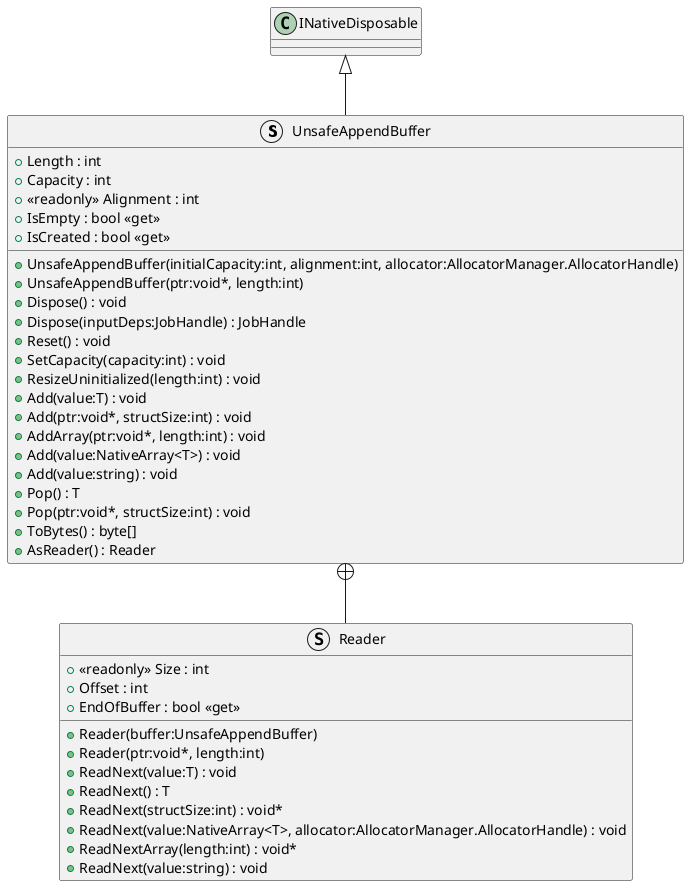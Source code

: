 @startuml
struct UnsafeAppendBuffer {
    + Length : int
    + Capacity : int
    + <<readonly>> Alignment : int
    + UnsafeAppendBuffer(initialCapacity:int, alignment:int, allocator:AllocatorManager.AllocatorHandle)
    + UnsafeAppendBuffer(ptr:void*, length:int)
    + IsEmpty : bool <<get>>
    + IsCreated : bool <<get>>
    + Dispose() : void
    + Dispose(inputDeps:JobHandle) : JobHandle
    + Reset() : void
    + SetCapacity(capacity:int) : void
    + ResizeUninitialized(length:int) : void
    + Add(value:T) : void
    + Add(ptr:void*, structSize:int) : void
    + AddArray(ptr:void*, length:int) : void
    + Add(value:NativeArray<T>) : void
    + Add(value:string) : void
    + Pop() : T
    + Pop(ptr:void*, structSize:int) : void
    + ToBytes() : byte[]
    + AsReader() : Reader
}
struct Reader {
    + <<readonly>> Size : int
    + Offset : int
    + Reader(buffer:UnsafeAppendBuffer)
    + Reader(ptr:void*, length:int)
    + EndOfBuffer : bool <<get>>
    + ReadNext(value:T) : void
    + ReadNext() : T
    + ReadNext(structSize:int) : void*
    + ReadNext(value:NativeArray<T>, allocator:AllocatorManager.AllocatorHandle) : void
    + ReadNextArray(length:int) : void*
    + ReadNext(value:string) : void
}
INativeDisposable <|-- UnsafeAppendBuffer
UnsafeAppendBuffer +-- Reader
@enduml
